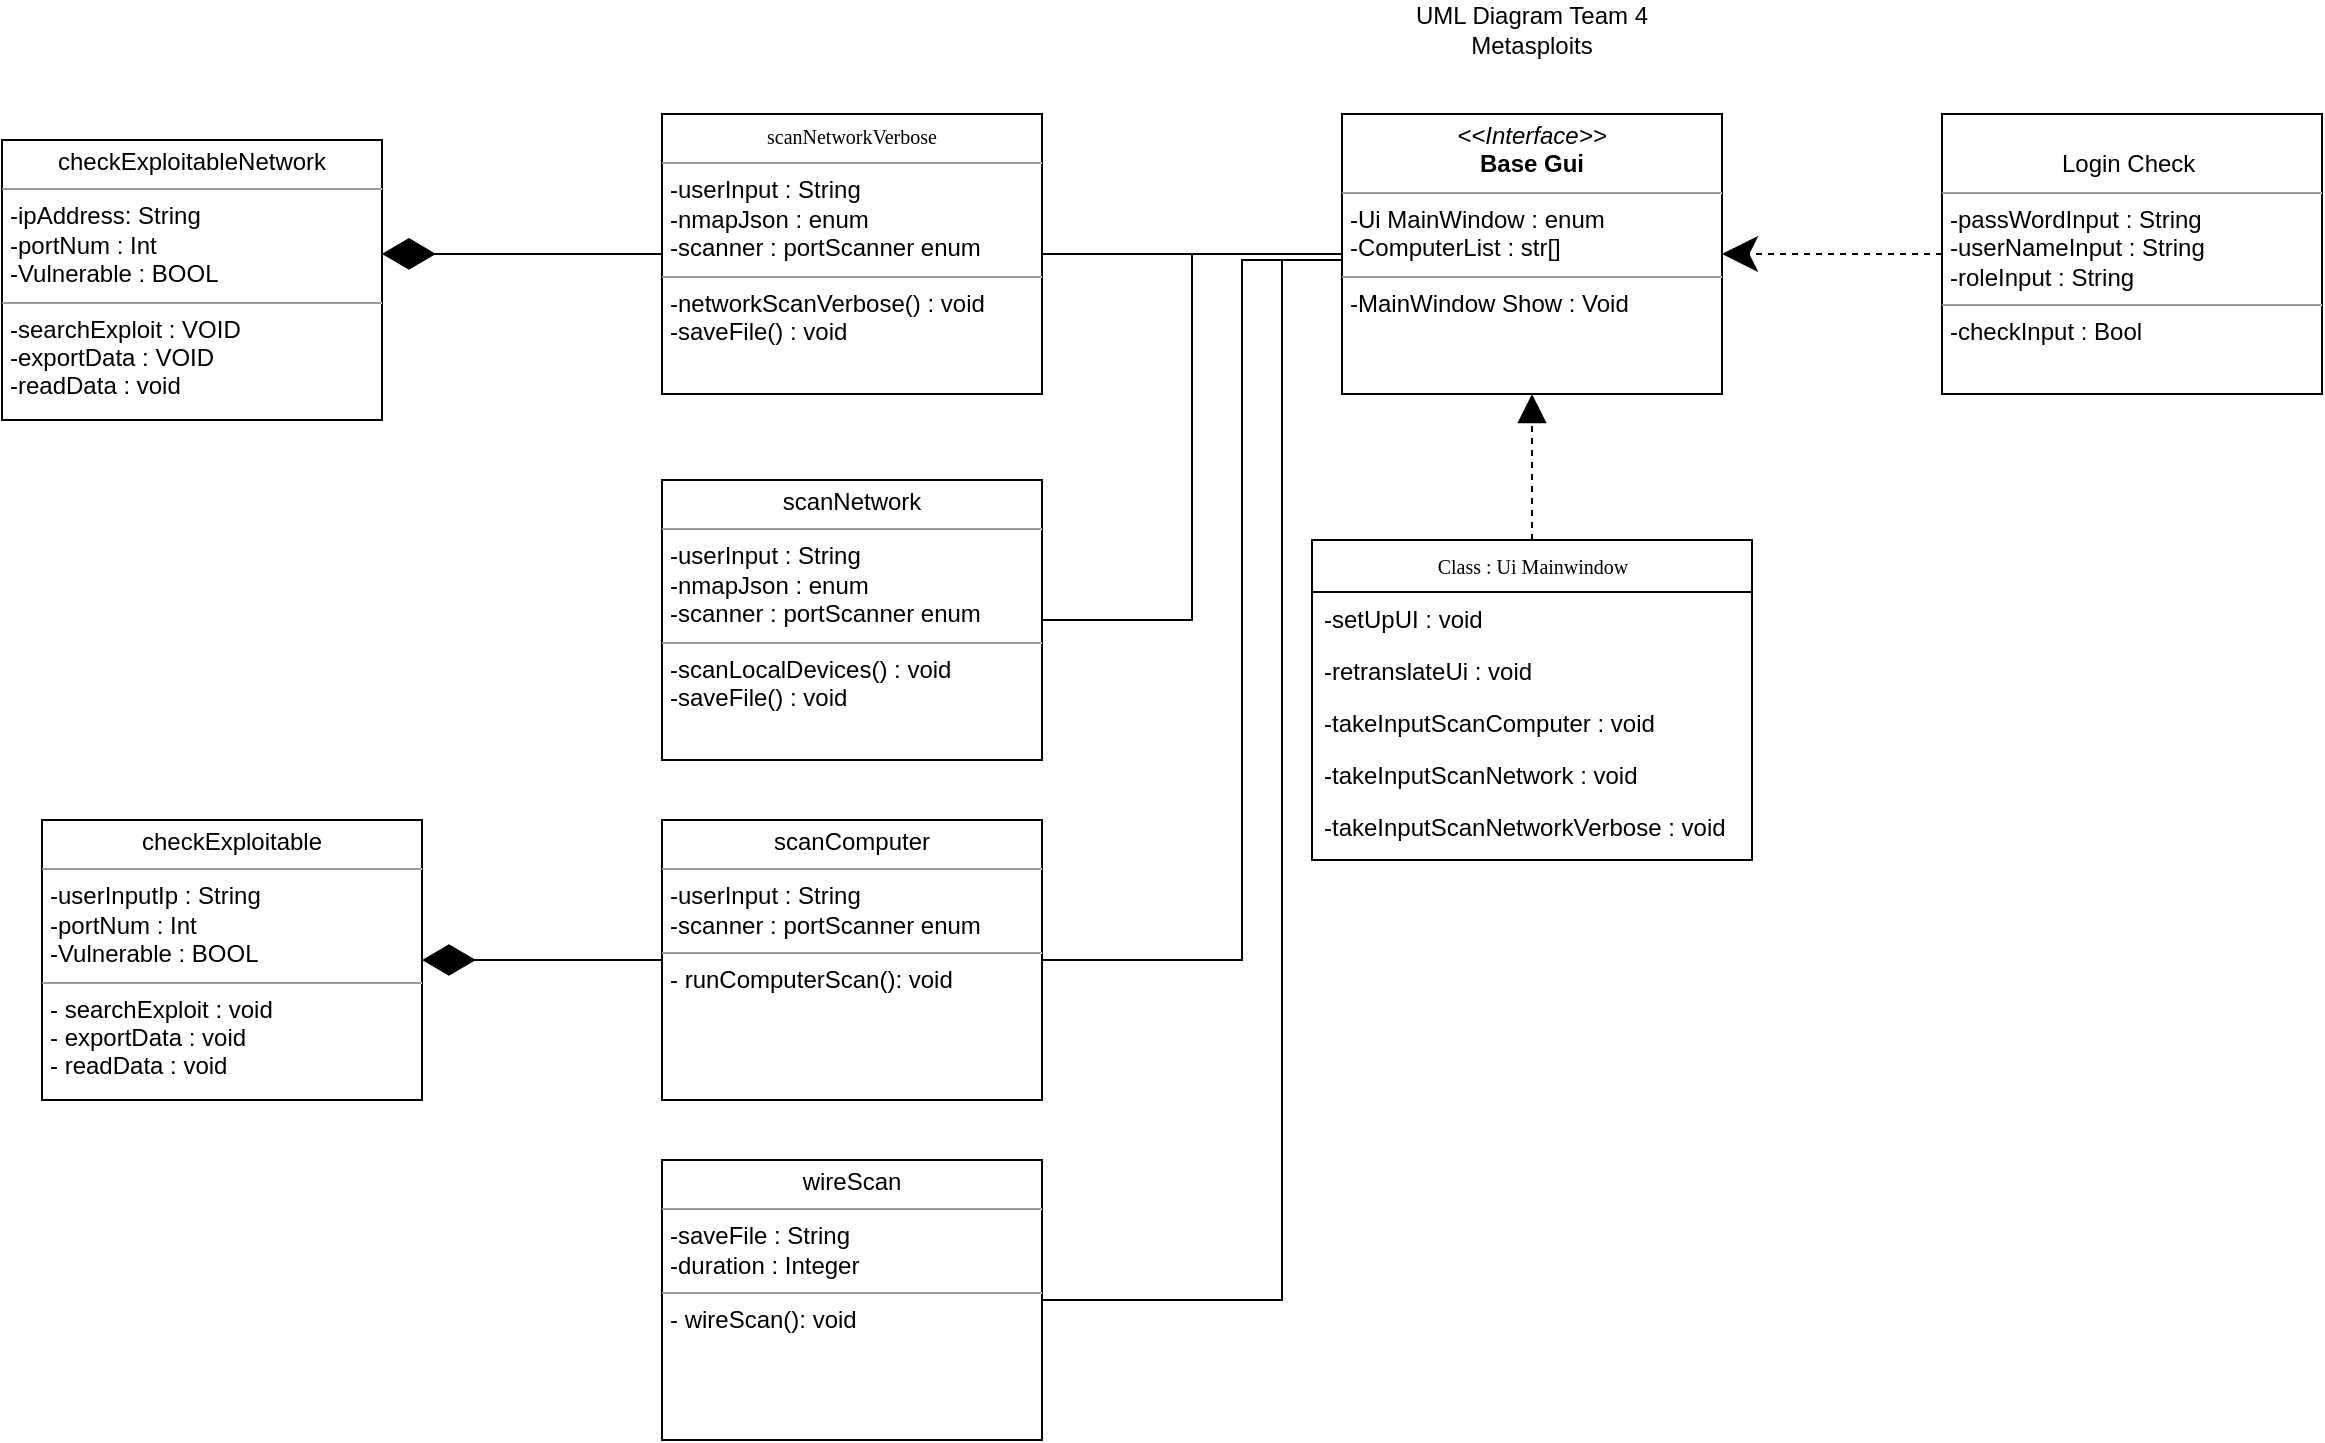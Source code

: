 <mxfile version="17.0.0" type="github">
  <diagram name="Page-1" id="c4acf3e9-155e-7222-9cf6-157b1a14988f">
    <mxGraphModel dx="2336" dy="756" grid="1" gridSize="10" guides="1" tooltips="1" connect="1" arrows="1" fold="1" page="1" pageScale="1" pageWidth="850" pageHeight="1100" background="none" math="0" shadow="0">
      <root>
        <mxCell id="0" />
        <mxCell id="1" parent="0" />
        <mxCell id="BcPuqNsrjy1VhE4Z7-ep-17" style="edgeStyle=orthogonalEdgeStyle;rounded=0;orthogonalLoop=1;jettySize=auto;html=1;endArrow=block;endFill=1;dashed=1;endSize=12;" edge="1" parent="1" source="17acba5748e5396b-20" target="5d2195bd80daf111-18">
          <mxGeometry relative="1" as="geometry" />
        </mxCell>
        <mxCell id="17acba5748e5396b-20" value="Class : Ui Mainwindow" style="swimlane;html=1;fontStyle=0;childLayout=stackLayout;horizontal=1;startSize=26;fillColor=none;horizontalStack=0;resizeParent=1;resizeLast=0;collapsible=1;marginBottom=0;swimlaneFillColor=#ffffff;rounded=0;shadow=0;comic=0;labelBackgroundColor=none;strokeWidth=1;fontFamily=Verdana;fontSize=10;align=center;" parent="1" vertex="1">
          <mxGeometry x="45" y="300" width="220" height="160" as="geometry" />
        </mxCell>
        <mxCell id="17acba5748e5396b-21" value="-setUpUI : void" style="text;html=1;strokeColor=none;fillColor=none;align=left;verticalAlign=top;spacingLeft=4;spacingRight=4;whiteSpace=wrap;overflow=hidden;rotatable=0;points=[[0,0.5],[1,0.5]];portConstraint=eastwest;" parent="17acba5748e5396b-20" vertex="1">
          <mxGeometry y="26" width="220" height="26" as="geometry" />
        </mxCell>
        <mxCell id="17acba5748e5396b-24" value="-retranslateUi : void" style="text;html=1;strokeColor=none;fillColor=none;align=left;verticalAlign=top;spacingLeft=4;spacingRight=4;whiteSpace=wrap;overflow=hidden;rotatable=0;points=[[0,0.5],[1,0.5]];portConstraint=eastwest;" parent="17acba5748e5396b-20" vertex="1">
          <mxGeometry y="52" width="220" height="26" as="geometry" />
        </mxCell>
        <mxCell id="17acba5748e5396b-26" value="-takeInputScanComputer : void" style="text;html=1;strokeColor=none;fillColor=none;align=left;verticalAlign=top;spacingLeft=4;spacingRight=4;whiteSpace=wrap;overflow=hidden;rotatable=0;points=[[0,0.5],[1,0.5]];portConstraint=eastwest;" parent="17acba5748e5396b-20" vertex="1">
          <mxGeometry y="78" width="220" height="26" as="geometry" />
        </mxCell>
        <mxCell id="BcPuqNsrjy1VhE4Z7-ep-2" value="-takeInputScanNetwork : void" style="text;html=1;strokeColor=none;fillColor=none;align=left;verticalAlign=top;spacingLeft=4;spacingRight=4;whiteSpace=wrap;overflow=hidden;rotatable=0;points=[[0,0.5],[1,0.5]];portConstraint=eastwest;" vertex="1" parent="17acba5748e5396b-20">
          <mxGeometry y="104" width="220" height="26" as="geometry" />
        </mxCell>
        <mxCell id="BcPuqNsrjy1VhE4Z7-ep-3" value="-takeInputScanNetworkVerbose : void" style="text;html=1;strokeColor=none;fillColor=none;align=left;verticalAlign=top;spacingLeft=4;spacingRight=4;whiteSpace=wrap;overflow=hidden;rotatable=0;points=[[0,0.5],[1,0.5]];portConstraint=eastwest;" vertex="1" parent="17acba5748e5396b-20">
          <mxGeometry y="130" width="220" height="26" as="geometry" />
        </mxCell>
        <mxCell id="BcPuqNsrjy1VhE4Z7-ep-28" style="edgeStyle=orthogonalEdgeStyle;rounded=0;orthogonalLoop=1;jettySize=auto;html=1;entryX=0;entryY=0.5;entryDx=0;entryDy=0;endArrow=none;endFill=0;" edge="1" parent="1" source="5d2195bd80daf111-15" target="5d2195bd80daf111-18">
          <mxGeometry relative="1" as="geometry" />
        </mxCell>
        <mxCell id="5d2195bd80daf111-15" value="&lt;p style=&quot;margin: 0px ; margin-top: 4px ; text-align: center&quot;&gt;scanNetwork&lt;/p&gt;&lt;hr size=&quot;1&quot;&gt;&lt;p style=&quot;margin: 0px ; margin-left: 4px&quot;&gt;-userInput : String&lt;br&gt;&lt;/p&gt;&lt;p style=&quot;margin: 0px ; margin-left: 4px&quot;&gt;-nmapJson : enum&lt;/p&gt;&lt;p style=&quot;margin: 0px ; margin-left: 4px&quot;&gt;-scanner : portScanner enum&lt;br&gt;&lt;/p&gt;&lt;hr size=&quot;1&quot;&gt;&lt;p style=&quot;margin: 0px ; margin-left: 4px&quot;&gt;-scanLocalDevices() : void&lt;/p&gt;&lt;p style=&quot;margin: 0px ; margin-left: 4px&quot;&gt;-saveFile() : void&lt;/p&gt;" style="verticalAlign=top;align=left;overflow=fill;fontSize=12;fontFamily=Helvetica;html=1;rounded=0;shadow=0;comic=0;labelBackgroundColor=none;strokeWidth=1" parent="1" vertex="1">
          <mxGeometry x="-280" y="270" width="190" height="140" as="geometry" />
        </mxCell>
        <mxCell id="5d2195bd80daf111-18" value="&lt;p style=&quot;margin: 0px ; margin-top: 4px ; text-align: center&quot;&gt;&lt;i&gt;&amp;lt;&amp;lt;Interface&amp;gt;&amp;gt;&lt;/i&gt;&lt;br&gt;&lt;b&gt;Base Gui&lt;/b&gt;&lt;/p&gt;&lt;hr size=&quot;1&quot;&gt;&lt;p style=&quot;margin: 0px ; margin-left: 4px&quot;&gt;-Ui MainWindow : enum&lt;/p&gt;&lt;p style=&quot;margin: 0px ; margin-left: 4px&quot;&gt;-ComputerList : str[]&lt;/p&gt;&lt;hr size=&quot;1&quot;&gt;&lt;p style=&quot;margin: 0px ; margin-left: 4px&quot;&gt;-MainWindow Show : Void&lt;/p&gt;" style="verticalAlign=top;align=left;overflow=fill;fontSize=12;fontFamily=Helvetica;html=1;rounded=0;shadow=0;comic=0;labelBackgroundColor=none;strokeWidth=1" parent="1" vertex="1">
          <mxGeometry x="60" y="87" width="190" height="140" as="geometry" />
        </mxCell>
        <mxCell id="BcPuqNsrjy1VhE4Z7-ep-29" style="edgeStyle=orthogonalEdgeStyle;rounded=0;orthogonalLoop=1;jettySize=auto;html=1;endArrow=none;endFill=0;" edge="1" parent="1" source="5d2195bd80daf111-19">
          <mxGeometry relative="1" as="geometry">
            <mxPoint x="60" y="160" as="targetPoint" />
            <Array as="points">
              <mxPoint x="10" y="510" />
              <mxPoint x="10" y="160" />
            </Array>
          </mxGeometry>
        </mxCell>
        <mxCell id="BcPuqNsrjy1VhE4Z7-ep-33" style="edgeStyle=orthogonalEdgeStyle;rounded=0;orthogonalLoop=1;jettySize=auto;html=1;entryX=1;entryY=0.5;entryDx=0;entryDy=0;endArrow=diamondThin;endFill=1;endSize=24;strokeWidth=1;" edge="1" parent="1" source="5d2195bd80daf111-19" target="BcPuqNsrjy1VhE4Z7-ep-8">
          <mxGeometry relative="1" as="geometry" />
        </mxCell>
        <mxCell id="5d2195bd80daf111-19" value="&lt;p style=&quot;margin: 0px ; margin-top: 4px ; text-align: center&quot;&gt;scanComputer&lt;/p&gt;&lt;hr size=&quot;1&quot;&gt;&lt;p style=&quot;margin: 0px ; margin-left: 4px&quot;&gt;-userInput : String&lt;br&gt;&lt;/p&gt;&lt;p style=&quot;margin: 0px ; margin-left: 4px&quot;&gt;-scanner : portScanner enum&lt;/p&gt;&lt;hr size=&quot;1&quot;&gt;&lt;p style=&quot;margin: 0px ; margin-left: 4px&quot;&gt;- runComputerScan(): void&lt;br&gt;&lt;/p&gt;" style="verticalAlign=top;align=left;overflow=fill;fontSize=12;fontFamily=Helvetica;html=1;rounded=0;shadow=0;comic=0;labelBackgroundColor=none;strokeWidth=1" parent="1" vertex="1">
          <mxGeometry x="-280" y="440" width="190" height="140" as="geometry" />
        </mxCell>
        <mxCell id="BcPuqNsrjy1VhE4Z7-ep-1" value="UML Diagram Team 4 Metasploits" style="text;html=1;strokeColor=none;fillColor=none;align=center;verticalAlign=middle;whiteSpace=wrap;rounded=0;" vertex="1" parent="1">
          <mxGeometry x="65" y="30" width="180" height="30" as="geometry" />
        </mxCell>
        <mxCell id="BcPuqNsrjy1VhE4Z7-ep-18" style="edgeStyle=orthogonalEdgeStyle;rounded=0;orthogonalLoop=1;jettySize=auto;html=1;entryX=0;entryY=0.5;entryDx=0;entryDy=0;endArrow=none;endFill=0;" edge="1" parent="1" source="BcPuqNsrjy1VhE4Z7-ep-6" target="5d2195bd80daf111-18">
          <mxGeometry relative="1" as="geometry" />
        </mxCell>
        <mxCell id="BcPuqNsrjy1VhE4Z7-ep-32" style="edgeStyle=orthogonalEdgeStyle;rounded=0;orthogonalLoop=1;jettySize=auto;html=1;entryX=1;entryY=0.407;entryDx=0;entryDy=0;entryPerimeter=0;endArrow=diamondThin;endFill=1;endSize=24;strokeWidth=1;" edge="1" parent="1" source="BcPuqNsrjy1VhE4Z7-ep-6" target="BcPuqNsrjy1VhE4Z7-ep-9">
          <mxGeometry relative="1" as="geometry" />
        </mxCell>
        <mxCell id="BcPuqNsrjy1VhE4Z7-ep-6" value="&lt;p style=&quot;margin: 0px ; margin-top: 4px ; text-align: center&quot;&gt;&lt;span style=&quot;font-family: &amp;#34;verdana&amp;#34; ; font-size: 10px&quot;&gt;scanNetworkVerbose&lt;/span&gt;&lt;br&gt;&lt;/p&gt;&lt;hr size=&quot;1&quot;&gt;&lt;p style=&quot;margin: 0px ; margin-left: 4px&quot;&gt;-userInput : String&lt;br&gt;&lt;/p&gt;&lt;p style=&quot;margin: 0px ; margin-left: 4px&quot;&gt;-nmapJson : enum&lt;/p&gt;&lt;p style=&quot;margin: 0px ; margin-left: 4px&quot;&gt;-scanner : portScanner enum&lt;br&gt;&lt;/p&gt;&lt;hr size=&quot;1&quot;&gt;&lt;p style=&quot;margin: 0px ; margin-left: 4px&quot;&gt;-networkScanVerbose() : void&lt;/p&gt;&lt;p style=&quot;margin: 0px ; margin-left: 4px&quot;&gt;-saveFile() : void&lt;/p&gt;" style="verticalAlign=top;align=left;overflow=fill;fontSize=12;fontFamily=Helvetica;html=1;rounded=0;shadow=0;comic=0;labelBackgroundColor=none;strokeWidth=1" vertex="1" parent="1">
          <mxGeometry x="-280" y="87" width="190" height="140" as="geometry" />
        </mxCell>
        <mxCell id="BcPuqNsrjy1VhE4Z7-ep-22" style="edgeStyle=orthogonalEdgeStyle;rounded=0;orthogonalLoop=1;jettySize=auto;html=1;endArrow=none;endFill=0;" edge="1" parent="1" source="BcPuqNsrjy1VhE4Z7-ep-7">
          <mxGeometry relative="1" as="geometry">
            <mxPoint x="60" y="160" as="targetPoint" />
            <Array as="points">
              <mxPoint x="30" y="680" />
              <mxPoint x="30" y="160" />
            </Array>
          </mxGeometry>
        </mxCell>
        <mxCell id="BcPuqNsrjy1VhE4Z7-ep-7" value="&lt;p style=&quot;margin: 0px ; margin-top: 4px ; text-align: center&quot;&gt;wireScan&lt;/p&gt;&lt;hr size=&quot;1&quot;&gt;&lt;p style=&quot;margin: 0px ; margin-left: 4px&quot;&gt;-saveFile : String&lt;br&gt;&lt;/p&gt;&lt;p style=&quot;margin: 0px ; margin-left: 4px&quot;&gt;-duration : Integer&lt;/p&gt;&lt;hr size=&quot;1&quot;&gt;&lt;p style=&quot;margin: 0px ; margin-left: 4px&quot;&gt;- wireScan(): void&lt;br&gt;&lt;/p&gt;" style="verticalAlign=top;align=left;overflow=fill;fontSize=12;fontFamily=Helvetica;html=1;rounded=0;shadow=0;comic=0;labelBackgroundColor=none;strokeWidth=1" vertex="1" parent="1">
          <mxGeometry x="-280" y="610" width="190" height="140" as="geometry" />
        </mxCell>
        <mxCell id="BcPuqNsrjy1VhE4Z7-ep-8" value="&lt;p style=&quot;margin: 0px ; margin-top: 4px ; text-align: center&quot;&gt;checkExploitable&lt;/p&gt;&lt;hr size=&quot;1&quot;&gt;&lt;p style=&quot;margin: 0px ; margin-left: 4px&quot;&gt;-userInputIp : String&lt;/p&gt;&lt;p style=&quot;margin: 0px ; margin-left: 4px&quot;&gt;-portNum : Int&lt;/p&gt;&lt;p style=&quot;margin: 0px ; margin-left: 4px&quot;&gt;-Vulnerable : BOOL&lt;/p&gt;&lt;hr size=&quot;1&quot;&gt;&lt;p style=&quot;margin: 0px ; margin-left: 4px&quot;&gt;- searchExploit : void&lt;/p&gt;&lt;p style=&quot;margin: 0px ; margin-left: 4px&quot;&gt;- exportData : void&lt;/p&gt;&lt;p style=&quot;margin: 0px ; margin-left: 4px&quot;&gt;- readData : void&lt;/p&gt;" style="verticalAlign=top;align=left;overflow=fill;fontSize=12;fontFamily=Helvetica;html=1;rounded=0;shadow=0;comic=0;labelBackgroundColor=none;strokeWidth=1" vertex="1" parent="1">
          <mxGeometry x="-590" y="440" width="190" height="140" as="geometry" />
        </mxCell>
        <mxCell id="BcPuqNsrjy1VhE4Z7-ep-9" value="&lt;p style=&quot;margin: 0px ; margin-top: 4px ; text-align: center&quot;&gt;checkExploitableNetwork&lt;/p&gt;&lt;hr size=&quot;1&quot;&gt;&lt;p style=&quot;margin: 0px ; margin-left: 4px&quot;&gt;-ipAddress: String&lt;br&gt;&lt;/p&gt;&lt;p style=&quot;margin: 0px ; margin-left: 4px&quot;&gt;-portNum : Int&lt;/p&gt;&lt;p style=&quot;margin: 0px ; margin-left: 4px&quot;&gt;-Vulnerable : BOOL&lt;/p&gt;&lt;hr size=&quot;1&quot;&gt;&lt;p style=&quot;margin: 0px ; margin-left: 4px&quot;&gt;-searchExploit : VOID&lt;/p&gt;&lt;p style=&quot;margin: 0px ; margin-left: 4px&quot;&gt;-exportData : VOID&lt;/p&gt;&lt;p style=&quot;margin: 0px ; margin-left: 4px&quot;&gt;-readData : void&lt;/p&gt;" style="verticalAlign=top;align=left;overflow=fill;fontSize=12;fontFamily=Helvetica;html=1;rounded=0;shadow=0;comic=0;labelBackgroundColor=none;strokeWidth=1" vertex="1" parent="1">
          <mxGeometry x="-610" y="100" width="190" height="140" as="geometry" />
        </mxCell>
        <mxCell id="BcPuqNsrjy1VhE4Z7-ep-11" style="edgeStyle=orthogonalEdgeStyle;rounded=0;orthogonalLoop=1;jettySize=auto;html=1;entryX=1;entryY=0.5;entryDx=0;entryDy=0;dashed=1;endSize=15;" edge="1" parent="1" source="BcPuqNsrjy1VhE4Z7-ep-10" target="5d2195bd80daf111-18">
          <mxGeometry relative="1" as="geometry" />
        </mxCell>
        <mxCell id="BcPuqNsrjy1VhE4Z7-ep-10" value="&lt;p style=&quot;margin: 0px ; margin-top: 4px ; text-align: center&quot;&gt;&lt;br&gt;Login Check&amp;nbsp;&lt;/p&gt;&lt;hr size=&quot;1&quot;&gt;&lt;p style=&quot;margin: 0px ; margin-left: 4px&quot;&gt;-passWordInput : String&lt;/p&gt;&lt;p style=&quot;margin: 0px ; margin-left: 4px&quot;&gt;-userNameInput : String&lt;/p&gt;&lt;p style=&quot;margin: 0px ; margin-left: 4px&quot;&gt;-roleInput : String&lt;/p&gt;&lt;hr size=&quot;1&quot;&gt;&lt;p style=&quot;margin: 0px ; margin-left: 4px&quot;&gt;-checkInput : Bool&lt;/p&gt;" style="verticalAlign=top;align=left;overflow=fill;fontSize=12;fontFamily=Helvetica;html=1;rounded=0;shadow=0;comic=0;labelBackgroundColor=none;strokeWidth=1" vertex="1" parent="1">
          <mxGeometry x="360" y="87" width="190" height="140" as="geometry" />
        </mxCell>
      </root>
    </mxGraphModel>
  </diagram>
</mxfile>
